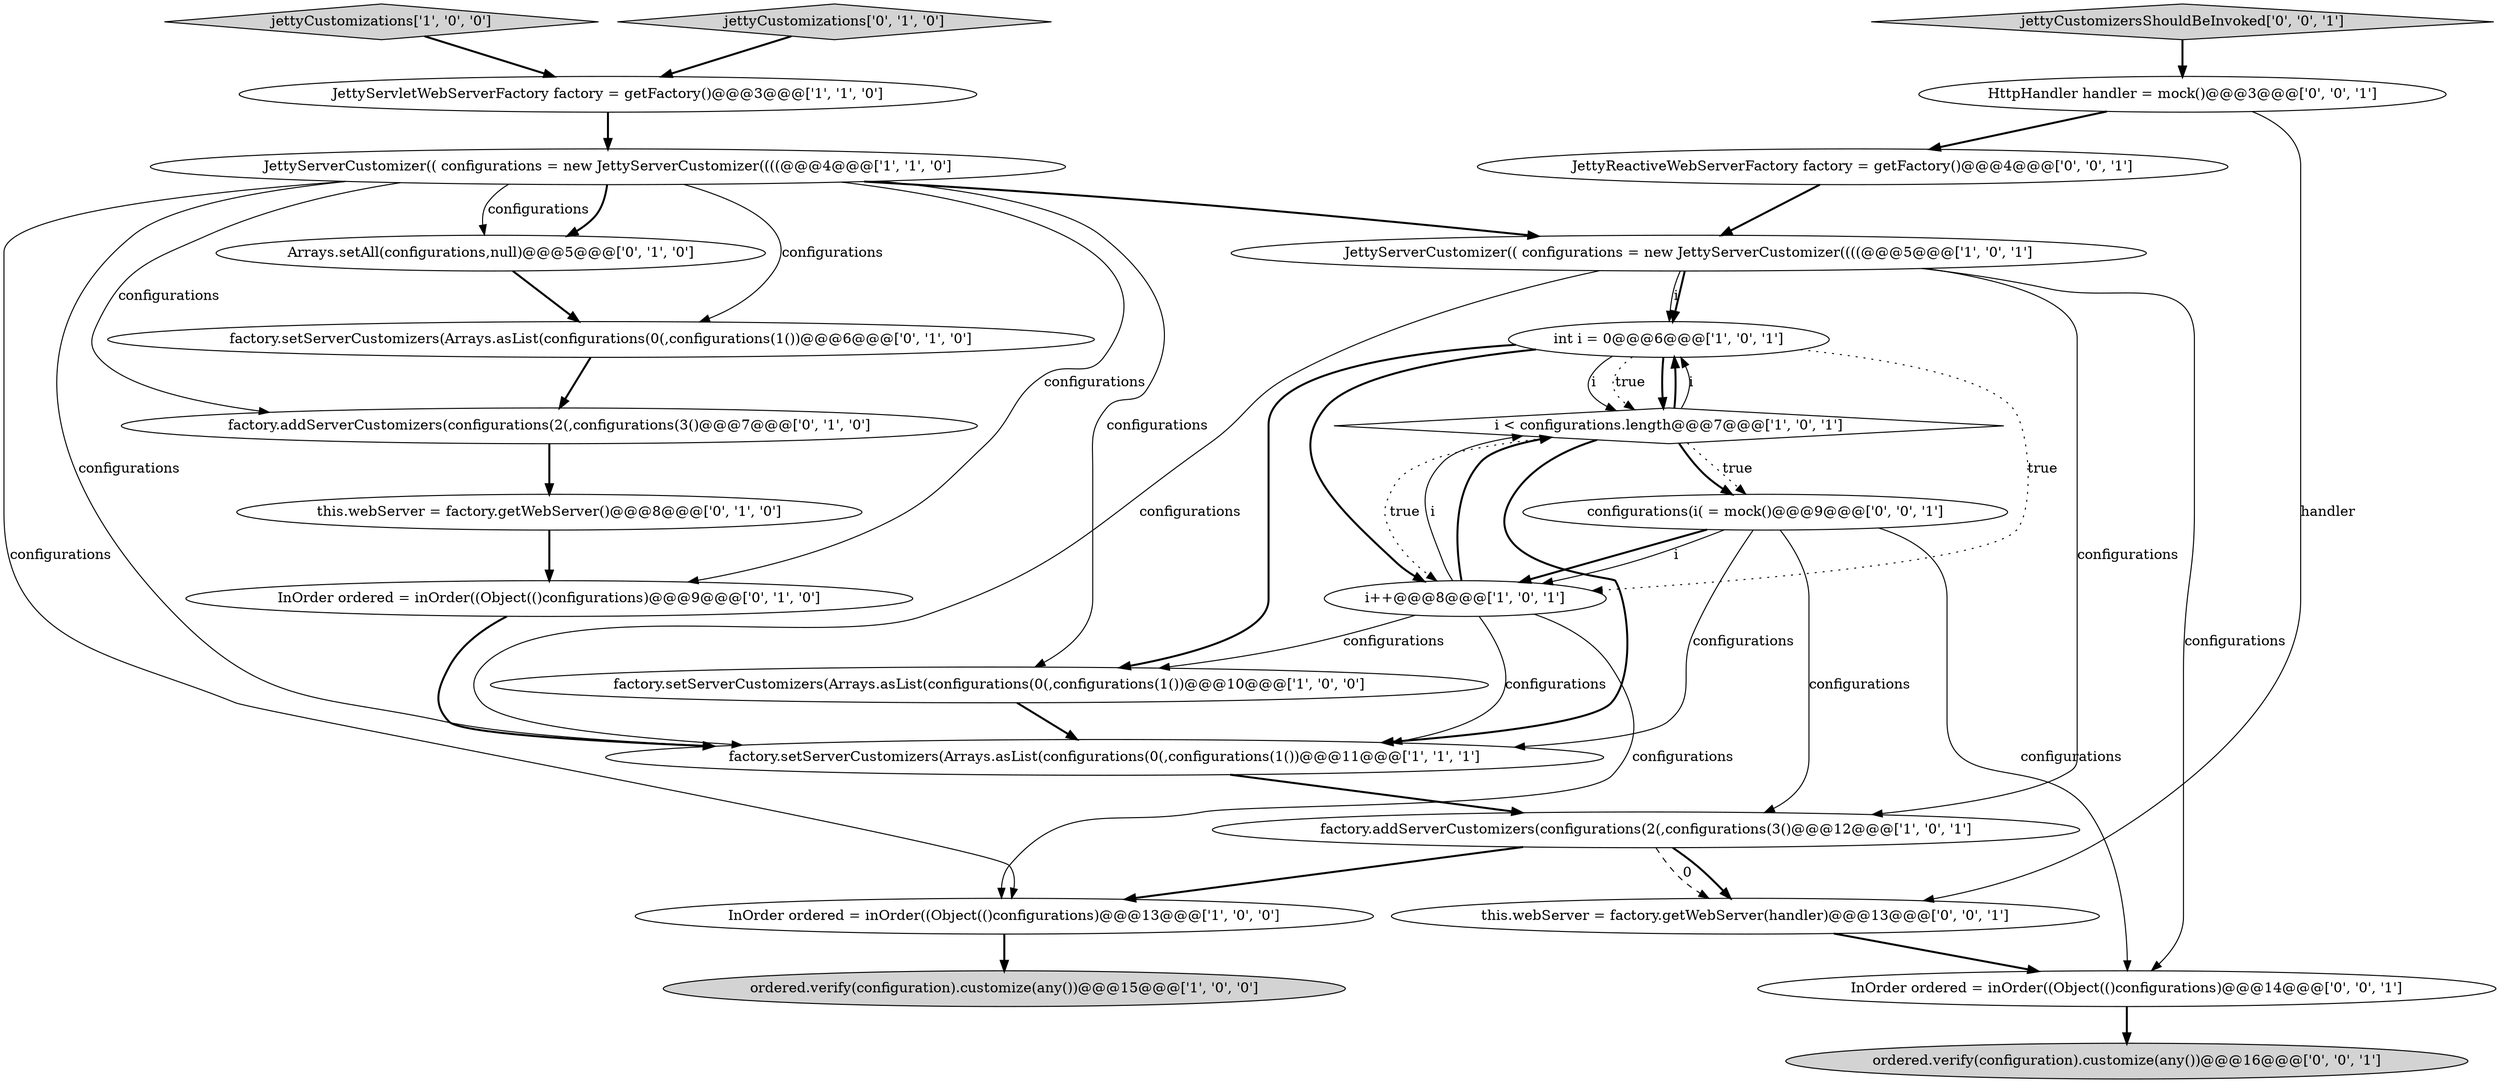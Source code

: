 digraph {
4 [style = filled, label = "JettyServerCustomizer(( configurations = new JettyServerCustomizer((((@@@4@@@['1', '1', '0']", fillcolor = white, shape = ellipse image = "AAA0AAABBB1BBB"];
0 [style = filled, label = "ordered.verify(configuration).customize(any())@@@15@@@['1', '0', '0']", fillcolor = lightgray, shape = ellipse image = "AAA0AAABBB1BBB"];
15 [style = filled, label = "InOrder ordered = inOrder((Object(()configurations)@@@9@@@['0', '1', '0']", fillcolor = white, shape = ellipse image = "AAA0AAABBB2BBB"];
20 [style = filled, label = "ordered.verify(configuration).customize(any())@@@16@@@['0', '0', '1']", fillcolor = lightgray, shape = ellipse image = "AAA0AAABBB3BBB"];
7 [style = filled, label = "factory.setServerCustomizers(Arrays.asList(configurations(0(,configurations(1())@@@11@@@['1', '1', '1']", fillcolor = white, shape = ellipse image = "AAA0AAABBB1BBB"];
19 [style = filled, label = "JettyReactiveWebServerFactory factory = getFactory()@@@4@@@['0', '0', '1']", fillcolor = white, shape = ellipse image = "AAA0AAABBB3BBB"];
24 [style = filled, label = "configurations(i( = mock()@@@9@@@['0', '0', '1']", fillcolor = white, shape = ellipse image = "AAA0AAABBB3BBB"];
14 [style = filled, label = "Arrays.setAll(configurations,null)@@@5@@@['0', '1', '0']", fillcolor = white, shape = ellipse image = "AAA0AAABBB2BBB"];
13 [style = filled, label = "this.webServer = factory.getWebServer()@@@8@@@['0', '1', '0']", fillcolor = white, shape = ellipse image = "AAA0AAABBB2BBB"];
10 [style = filled, label = "JettyServletWebServerFactory factory = getFactory()@@@3@@@['1', '1', '0']", fillcolor = white, shape = ellipse image = "AAA0AAABBB1BBB"];
5 [style = filled, label = "JettyServerCustomizer(( configurations = new JettyServerCustomizer((((@@@5@@@['1', '0', '1']", fillcolor = white, shape = ellipse image = "AAA0AAABBB1BBB"];
12 [style = filled, label = "factory.setServerCustomizers(Arrays.asList(configurations(0(,configurations(1())@@@6@@@['0', '1', '0']", fillcolor = white, shape = ellipse image = "AAA0AAABBB2BBB"];
3 [style = filled, label = "jettyCustomizations['1', '0', '0']", fillcolor = lightgray, shape = diamond image = "AAA0AAABBB1BBB"];
1 [style = filled, label = "InOrder ordered = inOrder((Object(()configurations)@@@13@@@['1', '0', '0']", fillcolor = white, shape = ellipse image = "AAA0AAABBB1BBB"];
17 [style = filled, label = "jettyCustomizations['0', '1', '0']", fillcolor = lightgray, shape = diamond image = "AAA0AAABBB2BBB"];
11 [style = filled, label = "int i = 0@@@6@@@['1', '0', '1']", fillcolor = white, shape = ellipse image = "AAA0AAABBB1BBB"];
18 [style = filled, label = "this.webServer = factory.getWebServer(handler)@@@13@@@['0', '0', '1']", fillcolor = white, shape = ellipse image = "AAA0AAABBB3BBB"];
21 [style = filled, label = "HttpHandler handler = mock()@@@3@@@['0', '0', '1']", fillcolor = white, shape = ellipse image = "AAA0AAABBB3BBB"];
9 [style = filled, label = "i < configurations.length@@@7@@@['1', '0', '1']", fillcolor = white, shape = diamond image = "AAA0AAABBB1BBB"];
23 [style = filled, label = "jettyCustomizersShouldBeInvoked['0', '0', '1']", fillcolor = lightgray, shape = diamond image = "AAA0AAABBB3BBB"];
6 [style = filled, label = "i++@@@8@@@['1', '0', '1']", fillcolor = white, shape = ellipse image = "AAA0AAABBB1BBB"];
8 [style = filled, label = "factory.addServerCustomizers(configurations(2(,configurations(3()@@@12@@@['1', '0', '1']", fillcolor = white, shape = ellipse image = "AAA0AAABBB1BBB"];
2 [style = filled, label = "factory.setServerCustomizers(Arrays.asList(configurations(0(,configurations(1())@@@10@@@['1', '0', '0']", fillcolor = white, shape = ellipse image = "AAA0AAABBB1BBB"];
16 [style = filled, label = "factory.addServerCustomizers(configurations(2(,configurations(3()@@@7@@@['0', '1', '0']", fillcolor = white, shape = ellipse image = "AAA0AAABBB2BBB"];
22 [style = filled, label = "InOrder ordered = inOrder((Object(()configurations)@@@14@@@['0', '0', '1']", fillcolor = white, shape = ellipse image = "AAA0AAABBB3BBB"];
17->10 [style = bold, label=""];
5->22 [style = solid, label="configurations"];
24->8 [style = solid, label="configurations"];
6->9 [style = solid, label="i"];
6->7 [style = solid, label="configurations"];
4->14 [style = bold, label=""];
16->13 [style = bold, label=""];
6->1 [style = solid, label="configurations"];
9->11 [style = bold, label=""];
15->7 [style = bold, label=""];
21->19 [style = bold, label=""];
4->15 [style = solid, label="configurations"];
8->18 [style = bold, label=""];
11->6 [style = bold, label=""];
11->9 [style = solid, label="i"];
11->9 [style = dotted, label="true"];
24->7 [style = solid, label="configurations"];
12->16 [style = bold, label=""];
1->0 [style = bold, label=""];
5->11 [style = solid, label="i"];
9->7 [style = bold, label=""];
7->8 [style = bold, label=""];
11->9 [style = bold, label=""];
4->14 [style = solid, label="configurations"];
9->6 [style = dotted, label="true"];
11->2 [style = bold, label=""];
9->11 [style = solid, label="i"];
8->1 [style = bold, label=""];
3->10 [style = bold, label=""];
19->5 [style = bold, label=""];
4->12 [style = solid, label="configurations"];
5->8 [style = solid, label="configurations"];
18->22 [style = bold, label=""];
9->24 [style = dotted, label="true"];
22->20 [style = bold, label=""];
23->21 [style = bold, label=""];
11->6 [style = dotted, label="true"];
4->7 [style = solid, label="configurations"];
14->12 [style = bold, label=""];
24->22 [style = solid, label="configurations"];
4->1 [style = solid, label="configurations"];
4->16 [style = solid, label="configurations"];
10->4 [style = bold, label=""];
21->18 [style = solid, label="handler"];
8->18 [style = dashed, label="0"];
5->7 [style = solid, label="configurations"];
5->11 [style = bold, label=""];
13->15 [style = bold, label=""];
2->7 [style = bold, label=""];
6->9 [style = bold, label=""];
24->6 [style = bold, label=""];
4->5 [style = bold, label=""];
24->6 [style = solid, label="i"];
9->24 [style = bold, label=""];
4->2 [style = solid, label="configurations"];
6->2 [style = solid, label="configurations"];
}
